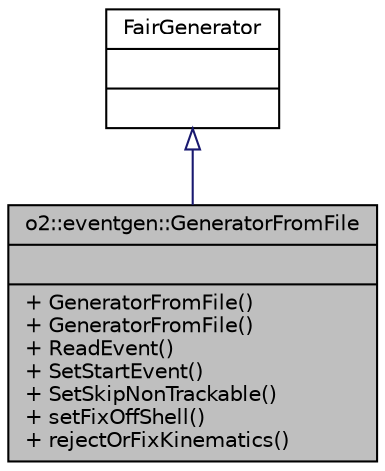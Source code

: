 digraph "o2::eventgen::GeneratorFromFile"
{
 // INTERACTIVE_SVG=YES
  bgcolor="transparent";
  edge [fontname="Helvetica",fontsize="10",labelfontname="Helvetica",labelfontsize="10"];
  node [fontname="Helvetica",fontsize="10",shape=record];
  Node2 [label="{o2::eventgen::GeneratorFromFile\n||+ GeneratorFromFile()\l+ GeneratorFromFile()\l+ ReadEvent()\l+ SetStartEvent()\l+ SetSkipNonTrackable()\l+ setFixOffShell()\l+ rejectOrFixKinematics()\l}",height=0.2,width=0.4,color="black", fillcolor="grey75", style="filled", fontcolor="black"];
  Node3 -> Node2 [dir="back",color="midnightblue",fontsize="10",style="solid",arrowtail="onormal",fontname="Helvetica"];
  Node3 [label="{FairGenerator\n||}",height=0.2,width=0.4,color="black",URL="$df/d40/classFairGenerator.html"];
}
